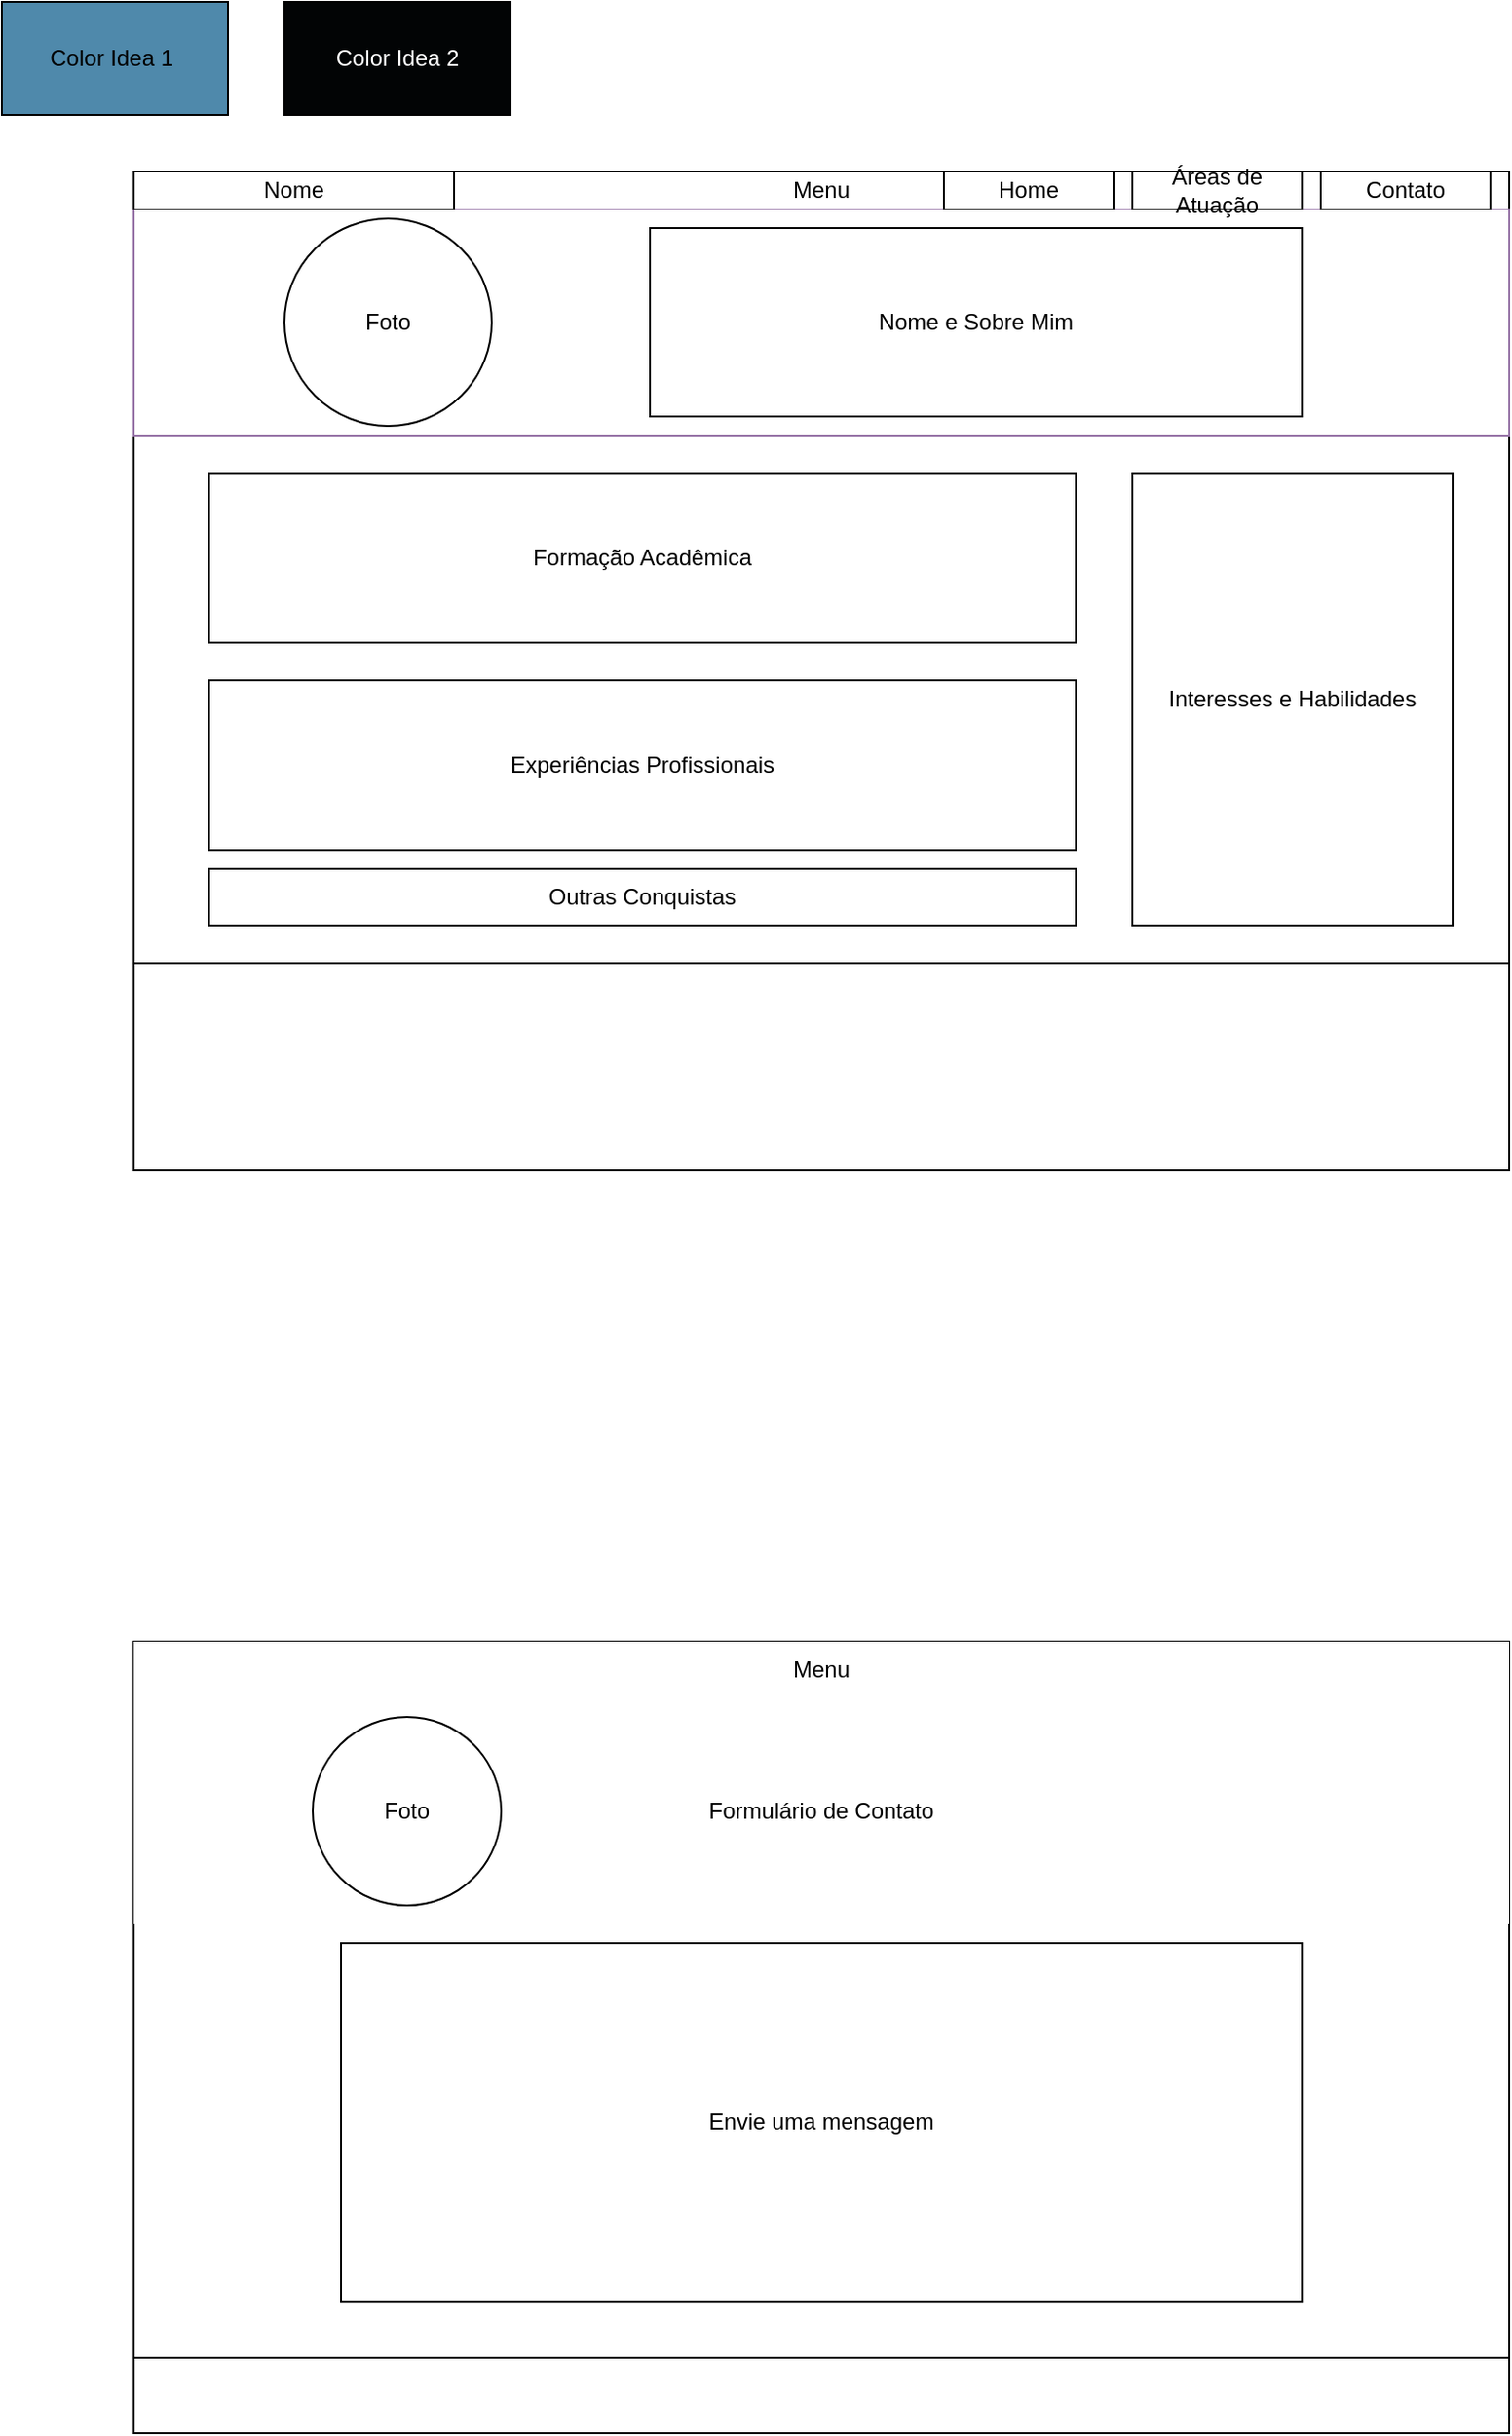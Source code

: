 <mxfile version="24.0.5" type="device">
  <diagram name="Página-1" id="iQK3GB3rTl5IFS7BH4yy">
    <mxGraphModel dx="756" dy="379" grid="1" gridSize="10" guides="1" tooltips="1" connect="1" arrows="1" fold="1" page="1" pageScale="1" pageWidth="827" pageHeight="1169" math="0" shadow="0">
      <root>
        <mxCell id="0" />
        <mxCell id="1" parent="0" />
        <mxCell id="-Pl0f8S0vRPAaxaG-yZ--1" value="" style="rounded=0;whiteSpace=wrap;html=1;fillColor=default;" parent="1" vertex="1">
          <mxGeometry x="80" y="140" width="730" height="420" as="geometry" />
        </mxCell>
        <mxCell id="-Pl0f8S0vRPAaxaG-yZ--2" value="Menu" style="rounded=0;whiteSpace=wrap;html=1;fillColor=none;gradientColor=none;" parent="1" vertex="1">
          <mxGeometry x="80" y="140" width="730" height="20" as="geometry" />
        </mxCell>
        <mxCell id="-Pl0f8S0vRPAaxaG-yZ--3" value="" style="rounded=0;whiteSpace=wrap;html=1;fillColor=none;strokeColor=#9673a6;" parent="1" vertex="1">
          <mxGeometry x="80" y="160" width="730" height="120" as="geometry" />
        </mxCell>
        <mxCell id="-Pl0f8S0vRPAaxaG-yZ--5" value="Foto" style="ellipse;whiteSpace=wrap;html=1;aspect=fixed;" parent="1" vertex="1">
          <mxGeometry x="160" y="165" width="110" height="110" as="geometry" />
        </mxCell>
        <mxCell id="-Pl0f8S0vRPAaxaG-yZ--6" value="Nome e Sobre Mim" style="rounded=0;whiteSpace=wrap;html=1;" parent="1" vertex="1">
          <mxGeometry x="354" y="170" width="346" height="100" as="geometry" />
        </mxCell>
        <mxCell id="-Pl0f8S0vRPAaxaG-yZ--8" value="Formação Acadêmica" style="rounded=0;whiteSpace=wrap;html=1;" parent="1" vertex="1">
          <mxGeometry x="120" y="300" width="460" height="90" as="geometry" />
        </mxCell>
        <mxCell id="-Pl0f8S0vRPAaxaG-yZ--9" value="Experiências Profissionais" style="rounded=0;whiteSpace=wrap;html=1;" parent="1" vertex="1">
          <mxGeometry x="120" y="410" width="460" height="90" as="geometry" />
        </mxCell>
        <mxCell id="-Pl0f8S0vRPAaxaG-yZ--10" value="Outras Conquistas" style="rounded=0;whiteSpace=wrap;html=1;" parent="1" vertex="1">
          <mxGeometry x="120" y="510" width="460" height="30" as="geometry" />
        </mxCell>
        <mxCell id="-Pl0f8S0vRPAaxaG-yZ--11" value="&lt;font color=&quot;#ffffff&quot;&gt;Redes Sociais e Contato&lt;/font&gt;" style="rounded=0;whiteSpace=wrap;html=1;fillColor=default;strokeColor=none;" parent="1" vertex="1">
          <mxGeometry x="80" y="670" width="730" height="40" as="geometry" />
        </mxCell>
        <mxCell id="-Pl0f8S0vRPAaxaG-yZ--12" value="" style="rounded=0;whiteSpace=wrap;html=1;fillColor=default;" parent="1" vertex="1">
          <mxGeometry x="80" y="920" width="730" height="380" as="geometry" />
        </mxCell>
        <mxCell id="-Pl0f8S0vRPAaxaG-yZ--13" value="Menu" style="rounded=0;whiteSpace=wrap;html=1;fillColor=default;strokeColor=none;" parent="1" vertex="1">
          <mxGeometry x="80" y="920" width="730" height="30" as="geometry" />
        </mxCell>
        <mxCell id="-Pl0f8S0vRPAaxaG-yZ--14" value="Formulário de Contato" style="rounded=0;whiteSpace=wrap;html=1;strokeColor=none;fillColor=default;" parent="1" vertex="1">
          <mxGeometry x="80" y="950" width="730" height="120" as="geometry" />
        </mxCell>
        <mxCell id="-Pl0f8S0vRPAaxaG-yZ--15" value="Foto" style="ellipse;whiteSpace=wrap;html=1;aspect=fixed;" parent="1" vertex="1">
          <mxGeometry x="175" y="960" width="100" height="100" as="geometry" />
        </mxCell>
        <mxCell id="-Pl0f8S0vRPAaxaG-yZ--17" value="Envie uma mensagem" style="rounded=0;whiteSpace=wrap;html=1;" parent="1" vertex="1">
          <mxGeometry x="190" y="1080" width="510" height="190" as="geometry" />
        </mxCell>
        <mxCell id="-Pl0f8S0vRPAaxaG-yZ--18" value="&lt;font color=&quot;#ffffff&quot;&gt;Redes Sociais e Contato&lt;/font&gt;" style="rounded=0;whiteSpace=wrap;html=1;fillColor=default;" parent="1" vertex="1">
          <mxGeometry x="80" y="1300" width="730" height="40" as="geometry" />
        </mxCell>
        <mxCell id="-Pl0f8S0vRPAaxaG-yZ--19" value="Interesses e Habilidades" style="rounded=0;whiteSpace=wrap;html=1;" parent="1" vertex="1">
          <mxGeometry x="610" y="300" width="170" height="240" as="geometry" />
        </mxCell>
        <mxCell id="-Pl0f8S0vRPAaxaG-yZ--20" value="Nome" style="rounded=0;whiteSpace=wrap;html=1;" parent="1" vertex="1">
          <mxGeometry x="80" y="140" width="170" height="20" as="geometry" />
        </mxCell>
        <mxCell id="-Pl0f8S0vRPAaxaG-yZ--21" value="Contato" style="rounded=0;whiteSpace=wrap;html=1;" parent="1" vertex="1">
          <mxGeometry x="710" y="140" width="90" height="20" as="geometry" />
        </mxCell>
        <mxCell id="-Pl0f8S0vRPAaxaG-yZ--22" value="Home" style="rounded=0;whiteSpace=wrap;html=1;" parent="1" vertex="1">
          <mxGeometry x="510" y="140" width="90" height="20" as="geometry" />
        </mxCell>
        <mxCell id="-Pl0f8S0vRPAaxaG-yZ--23" value="Áreas de Atuação" style="rounded=0;whiteSpace=wrap;html=1;" parent="1" vertex="1">
          <mxGeometry x="610" y="140" width="90" height="20" as="geometry" />
        </mxCell>
        <mxCell id="-Pl0f8S0vRPAaxaG-yZ--24" value="&lt;font color=&quot;#ffffff&quot;&gt;Áreas de Atuação&lt;/font&gt;" style="rounded=0;whiteSpace=wrap;html=1;fillColor=default;" parent="1" vertex="1">
          <mxGeometry x="80" y="560" width="730" height="110" as="geometry" />
        </mxCell>
        <mxCell id="5_ICcsxwsLxnQLs51w0j-1" value="Color Idea 1&amp;nbsp;" style="rounded=0;whiteSpace=wrap;html=1;fillColor=#4F89AB;" vertex="1" parent="1">
          <mxGeometry x="10" y="50" width="120" height="60" as="geometry" />
        </mxCell>
        <mxCell id="5_ICcsxwsLxnQLs51w0j-2" value="&lt;font color=&quot;#ffffff&quot;&gt;Color Idea 2&lt;/font&gt;" style="rounded=0;whiteSpace=wrap;html=1;fillColor=#020405;" vertex="1" parent="1">
          <mxGeometry x="160" y="50" width="120" height="60" as="geometry" />
        </mxCell>
      </root>
    </mxGraphModel>
  </diagram>
</mxfile>
